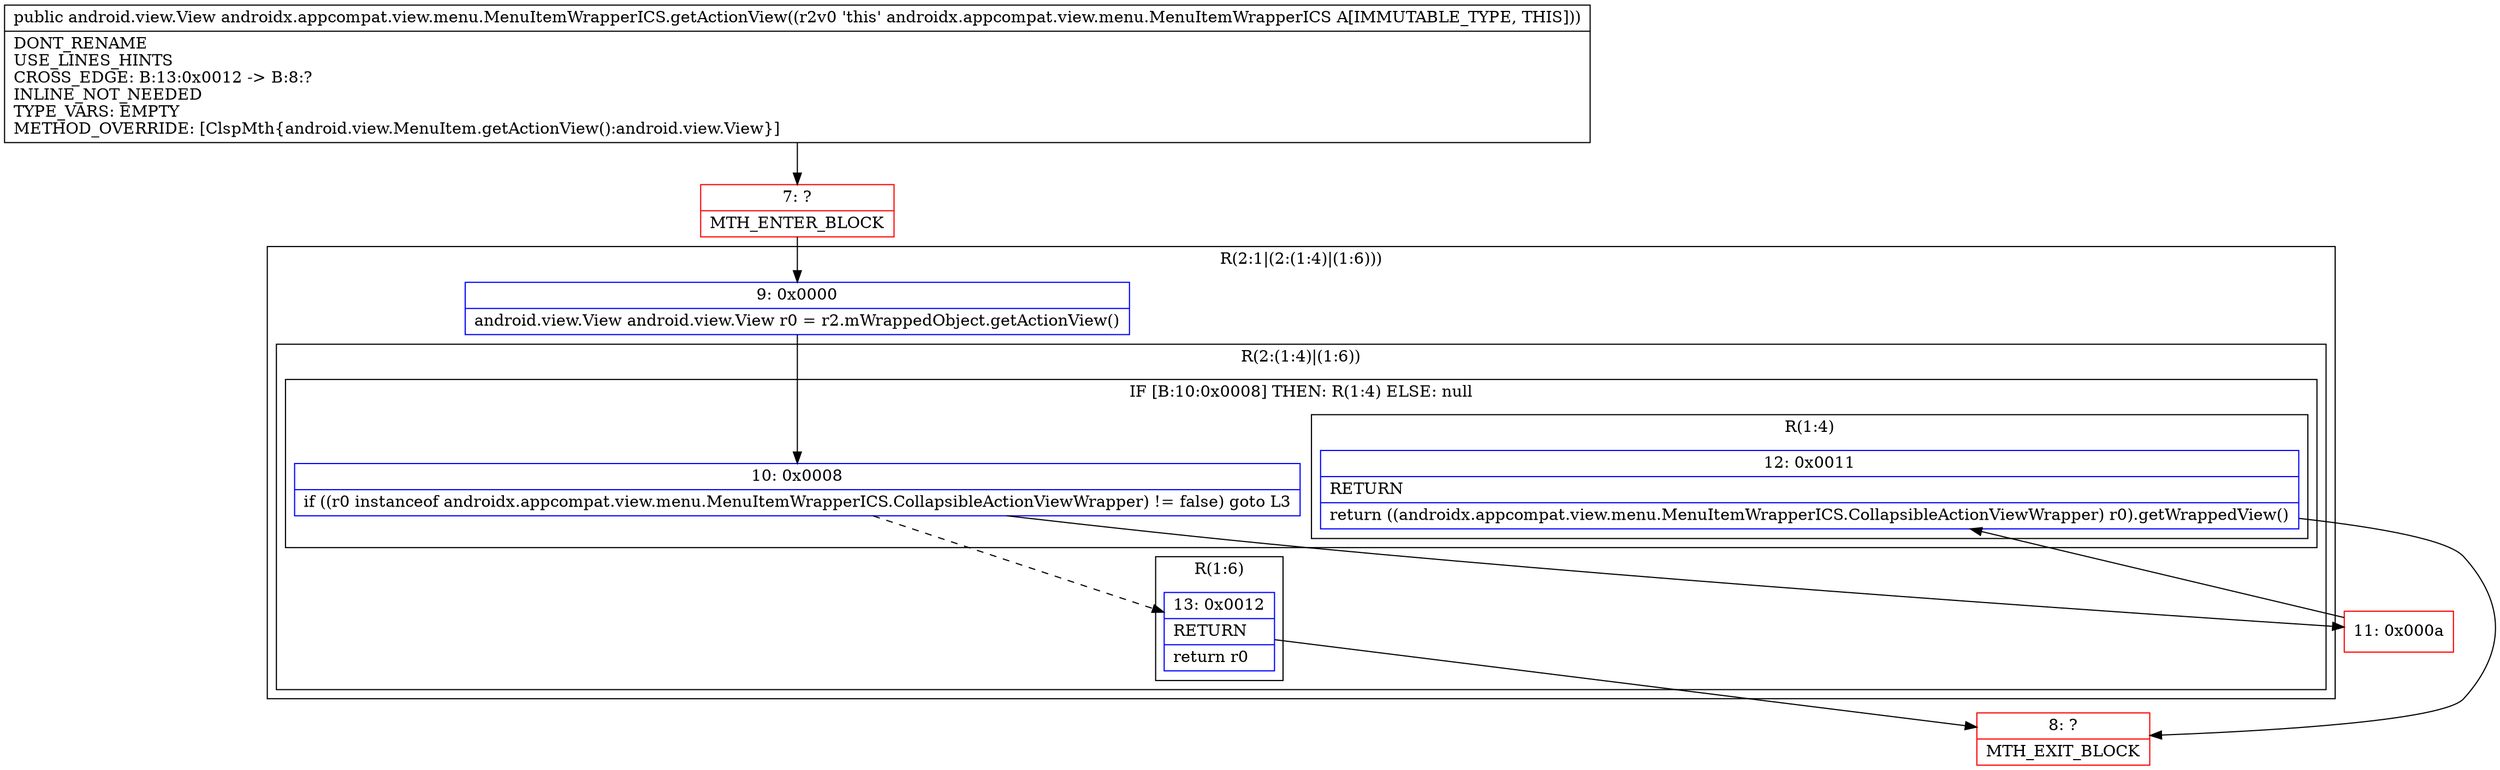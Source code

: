 digraph "CFG forandroidx.appcompat.view.menu.MenuItemWrapperICS.getActionView()Landroid\/view\/View;" {
subgraph cluster_Region_226264149 {
label = "R(2:1|(2:(1:4)|(1:6)))";
node [shape=record,color=blue];
Node_9 [shape=record,label="{9\:\ 0x0000|android.view.View android.view.View r0 = r2.mWrappedObject.getActionView()\l}"];
subgraph cluster_Region_119292199 {
label = "R(2:(1:4)|(1:6))";
node [shape=record,color=blue];
subgraph cluster_IfRegion_1830174106 {
label = "IF [B:10:0x0008] THEN: R(1:4) ELSE: null";
node [shape=record,color=blue];
Node_10 [shape=record,label="{10\:\ 0x0008|if ((r0 instanceof androidx.appcompat.view.menu.MenuItemWrapperICS.CollapsibleActionViewWrapper) != false) goto L3\l}"];
subgraph cluster_Region_324718297 {
label = "R(1:4)";
node [shape=record,color=blue];
Node_12 [shape=record,label="{12\:\ 0x0011|RETURN\l|return ((androidx.appcompat.view.menu.MenuItemWrapperICS.CollapsibleActionViewWrapper) r0).getWrappedView()\l}"];
}
}
subgraph cluster_Region_1085933891 {
label = "R(1:6)";
node [shape=record,color=blue];
Node_13 [shape=record,label="{13\:\ 0x0012|RETURN\l|return r0\l}"];
}
}
}
Node_7 [shape=record,color=red,label="{7\:\ ?|MTH_ENTER_BLOCK\l}"];
Node_11 [shape=record,color=red,label="{11\:\ 0x000a}"];
Node_8 [shape=record,color=red,label="{8\:\ ?|MTH_EXIT_BLOCK\l}"];
MethodNode[shape=record,label="{public android.view.View androidx.appcompat.view.menu.MenuItemWrapperICS.getActionView((r2v0 'this' androidx.appcompat.view.menu.MenuItemWrapperICS A[IMMUTABLE_TYPE, THIS]))  | DONT_RENAME\lUSE_LINES_HINTS\lCROSS_EDGE: B:13:0x0012 \-\> B:8:?\lINLINE_NOT_NEEDED\lTYPE_VARS: EMPTY\lMETHOD_OVERRIDE: [ClspMth\{android.view.MenuItem.getActionView():android.view.View\}]\l}"];
MethodNode -> Node_7;Node_9 -> Node_10;
Node_10 -> Node_11;
Node_10 -> Node_13[style=dashed];
Node_12 -> Node_8;
Node_13 -> Node_8;
Node_7 -> Node_9;
Node_11 -> Node_12;
}

